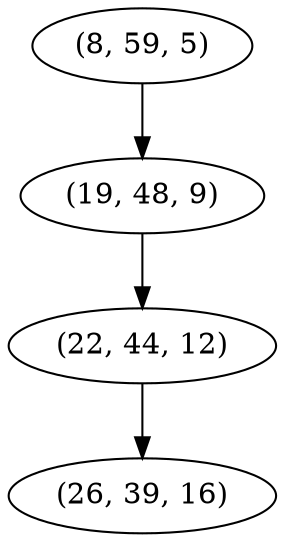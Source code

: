 digraph tree {
    "(8, 59, 5)";
    "(19, 48, 9)";
    "(22, 44, 12)";
    "(26, 39, 16)";
    "(8, 59, 5)" -> "(19, 48, 9)";
    "(19, 48, 9)" -> "(22, 44, 12)";
    "(22, 44, 12)" -> "(26, 39, 16)";
}
